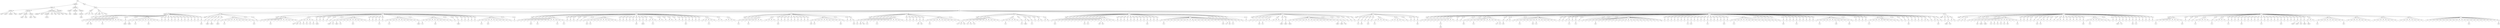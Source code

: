 digraph Tree {
	"t0" [label = "TEI"];
	"t1" [label = "teiHeader"];
	"t2" [label = "fileDesc"];
	"t3" [label = "titleStmt"];
	"t4" [label = "title"];
	"t5" [label = "author"];
	"t6" [label = "principal"];
	"t7" [label = "editor"];
	"t8" [label = "editionStmt"];
	"t9" [label = "edition"];
	"t10" [label = "respStmt"];
	"t11" [label = "name"];
	"t12" [label = "resp"];
	"t13" [label = "respStmt"];
	"t14" [label = "name"];
	"t15" [label = "resp"];
	"t16" [label = "publicationStmt"];
	"t17" [label = "publisher"];
	"t18" [label = "date"];
	"t19" [label = "availability"];
	"t20" [label = "licence"];
	"t21" [label = "idno"];
	"t22" [label = "idno"];
	"t23" [label = "idno"];
	"t24" [label = "idno"];
	"t25" [label = "idno"];
	"t26" [label = "sourceDesc"];
	"t27" [label = "profileDesc"];
	"t28" [label = "creation"];
	"t29" [label = "date"];
	"t30" [label = "langUsage"];
	"t31" [label = "language"];
	"t32" [label = "textClass"];
	"t33" [label = "keywords"];
	"t34" [label = "term"];
	"t35" [label = "text"];
	"t36" [label = "body"];
	"t37" [label = "head"];
	"t38" [label = "lb"];
	"t39" [label = "lb"];
	"t40" [label = "lb"];
	"t41" [label = "div"];
	"t42" [label = "pb"];
	"t43" [label = "head"];
	"t44" [label = "lb"];
	"t45" [label = "p"];
	"t46" [label = "pb"];
	"t47" [label = "div"];
	"t48" [label = "head"];
	"t49" [label = "div"];
	"t50" [label = "head"];
	"t51" [label = "sp"];
	"t52" [label = "p"];
	"t53" [label = "sp"];
	"t54" [label = "p"];
	"t55" [label = "sp"];
	"t56" [label = "p"];
	"t57" [label = "ref"];
	"t58" [label = "pb"];
	"t59" [label = "sp"];
	"t60" [label = "p"];
	"t61" [label = "sp"];
	"t62" [label = "p"];
	"t63" [label = "sp"];
	"t64" [label = "p"];
	"t65" [label = "l"];
	"t66" [label = "hi"];
	"t67" [label = "l"];
	"t68" [label = "l"];
	"t69" [label = "l"];
	"t70" [label = "l"];
	"t71" [label = "l"];
	"t72" [label = "l"];
	"t73" [label = "sp"];
	"t74" [label = "p"];
	"t75" [label = "space"];
	"t76" [label = "sp"];
	"t77" [label = "p"];
	"t78" [label = "space"];
	"t79" [label = "sp"];
	"t80" [label = "p"];
	"t81" [label = "l"];
	"t82" [label = "hi"];
	"t83" [label = "l"];
	"t84" [label = "l"];
	"t85" [label = "l"];
	"t86" [label = "l"];
	"t87" [label = "pb"];
	"t88" [label = "l"];
	"t89" [label = "l"];
	"t90" [label = "l"];
	"t91" [label = "sp"];
	"t92" [label = "p"];
	"t93" [label = "sp"];
	"t94" [label = "p"];
	"t95" [label = "sp"];
	"t96" [label = "p"];
	"t97" [label = "sp"];
	"t98" [label = "p"];
	"t99" [label = "sp"];
	"t100" [label = "p"];
	"t101" [label = "sp"];
	"t102" [label = "p"];
	"t103" [label = "sp"];
	"t104" [label = "p"];
	"t105" [label = "sp"];
	"t106" [label = "p"];
	"t107" [label = "sp"];
	"t108" [label = "p"];
	"t109" [label = "sp"];
	"t110" [label = "p"];
	"t111" [label = "sp"];
	"t112" [label = "p"];
	"t113" [label = "sp"];
	"t114" [label = "p"];
	"t115" [label = "sp"];
	"t116" [label = "p"];
	"t117" [label = "pb"];
	"t118" [label = "div"];
	"t119" [label = "head"];
	"t120" [label = "sp"];
	"t121" [label = "p"];
	"t122" [label = "sp"];
	"t123" [label = "p"];
	"t124" [label = "space"];
	"t125" [label = "sp"];
	"t126" [label = "p"];
	"t127" [label = "space"];
	"t128" [label = "sp"];
	"t129" [label = "p"];
	"t130" [label = "sp"];
	"t131" [label = "p"];
	"t132" [label = "space"];
	"t133" [label = "sp"];
	"t134" [label = "p"];
	"t135" [label = "l"];
	"t136" [label = "hi"];
	"t137" [label = "l"];
	"t138" [label = "l"];
	"t139" [label = "l"];
	"t140" [label = "l"];
	"t141" [label = "l"];
	"t142" [label = "l"];
	"t143" [label = "l"];
	"t144" [label = "l"];
	"t145" [label = "sp"];
	"t146" [label = "p"];
	"t147" [label = "pb"];
	"t148" [label = "sp"];
	"t149" [label = "p"];
	"t150" [label = "div"];
	"t151" [label = "head"];
	"t152" [label = "sp"];
	"t153" [label = "p"];
	"t154" [label = "sp"];
	"t155" [label = "p"];
	"t156" [label = "p"];
	"t157" [label = "l"];
	"t158" [label = "hi"];
	"t159" [label = "l"];
	"t160" [label = "l"];
	"t161" [label = "l"];
	"t162" [label = "l"];
	"t163" [label = "l"];
	"t164" [label = "l"];
	"t165" [label = "l"];
	"t166" [label = "l"];
	"t167" [label = "sp"];
	"t168" [label = "p"];
	"t169" [label = "pb"];
	"t170" [label = "ref"];
	"t171" [label = "hi"];
	"t172" [label = "l"];
	"t173" [label = "hi"];
	"t174" [label = "l"];
	"t175" [label = "hi"];
	"t176" [label = "l"];
	"t177" [label = "hi"];
	"t178" [label = "l"];
	"t179" [label = "hi"];
	"t180" [label = "sp"];
	"t181" [label = "p"];
	"t182" [label = "space"];
	"t183" [label = "sp"];
	"t184" [label = "p"];
	"t185" [label = "sp"];
	"t186" [label = "p"];
	"t187" [label = "sp"];
	"t188" [label = "p"];
	"t189" [label = "sp"];
	"t190" [label = "p"];
	"t191" [label = "sp"];
	"t192" [label = "p"];
	"t193" [label = "space"];
	"t194" [label = "hi"];
	"t195" [label = "sp"];
	"t196" [label = "p"];
	"t197" [label = "space"];
	"t198" [label = "l"];
	"t199" [label = "hi"];
	"t200" [label = "l"];
	"t201" [label = "l"];
	"t202" [label = "l"];
	"t203" [label = "l"];
	"t204" [label = "pb"];
	"t205" [label = "l"];
	"t206" [label = "l"];
	"t207" [label = "l"];
	"t208" [label = "l"];
	"t209" [label = "sp"];
	"t210" [label = "p"];
	"t211" [label = "sp"];
	"t212" [label = "p"];
	"t213" [label = "sp"];
	"t214" [label = "p"];
	"t215" [label = "sp"];
	"t216" [label = "p"];
	"t217" [label = "hi"];
	"t218" [label = "sp"];
	"t219" [label = "p"];
	"t220" [label = "sp"];
	"t221" [label = "p"];
	"t222" [label = "l"];
	"t223" [label = "hi"];
	"t224" [label = "l"];
	"t225" [label = "l"];
	"t226" [label = "l"];
	"t227" [label = "l"];
	"t228" [label = "l"];
	"t229" [label = "l"];
	"t230" [label = "l"];
	"t231" [label = "l"];
	"t232" [label = "sp"];
	"t233" [label = "p"];
	"t234" [label = "space"];
	"t235" [label = "sp"];
	"t236" [label = "l"];
	"t237" [label = "hi"];
	"t238" [label = "l"];
	"t239" [label = "l"];
	"t240" [label = "l"];
	"t241" [label = "l"];
	"t242" [label = "pb"];
	"t243" [label = "l"];
	"t244" [label = "l"];
	"t245" [label = "l"];
	"t246" [label = "l"];
	"t247" [label = "sp"];
	"t248" [label = "p"];
	"t249" [label = "sp"];
	"t250" [label = "p"];
	"t251" [label = "sp"];
	"t252" [label = "p"];
	"t253" [label = "space"];
	"t254" [label = "sp"];
	"t255" [label = "p"];
	"t256" [label = "sp"];
	"t257" [label = "p"];
	"t258" [label = "sp"];
	"t259" [label = "p"];
	"t260" [label = "sp"];
	"t261" [label = "p"];
	"t262" [label = "sp"];
	"t263" [label = "p"];
	"t264" [label = "sp"];
	"t265" [label = "p"];
	"t266" [label = "l"];
	"t267" [label = "hi"];
	"t268" [label = "l"];
	"t269" [label = "l"];
	"t270" [label = "pb"];
	"t271" [label = "l"];
	"t272" [label = "l"];
	"t273" [label = "l"];
	"t274" [label = "l"];
	"t275" [label = "l"];
	"t276" [label = "l"];
	"t277" [label = "sp"];
	"t278" [label = "p"];
	"t279" [label = "sp"];
	"t280" [label = "p"];
	"t281" [label = "div"];
	"t282" [label = "head"];
	"t283" [label = "sp"];
	"t284" [label = "p"];
	"t285" [label = "sp"];
	"t286" [label = "p"];
	"t287" [label = "sp"];
	"t288" [label = "p"];
	"t289" [label = "sp"];
	"t290" [label = "p"];
	"t291" [label = "sp"];
	"t292" [label = "p"];
	"t293" [label = "pb"];
	"t294" [label = "sp"];
	"t295" [label = "p"];
	"t296" [label = "l"];
	"t297" [label = "hi"];
	"t298" [label = "l"];
	"t299" [label = "l"];
	"t300" [label = "l"];
	"t301" [label = "l"];
	"t302" [label = "l"];
	"t303" [label = "l"];
	"t304" [label = "hi"];
	"t305" [label = "l"];
	"t306" [label = "l"];
	"t307" [label = "hi"];
	"t308" [label = "sp"];
	"t309" [label = "p"];
	"t310" [label = "sp"];
	"t311" [label = "p"];
	"t312" [label = "sp"];
	"t313" [label = "p"];
	"t314" [label = "sp"];
	"t315" [label = "p"];
	"t316" [label = "sp"];
	"t317" [label = "p"];
	"t318" [label = "sp"];
	"t319" [label = "p"];
	"t320" [label = "sp"];
	"t321" [label = "p"];
	"t322" [label = "pb"];
	"t323" [label = "l"];
	"t324" [label = "hi"];
	"t325" [label = "l"];
	"t326" [label = "l"];
	"t327" [label = "l"];
	"t328" [label = "l"];
	"t329" [label = "l"];
	"t330" [label = "l"];
	"t331" [label = "l"];
	"t332" [label = "l"];
	"t333" [label = "sp"];
	"t334" [label = "p"];
	"t335" [label = "sp"];
	"t336" [label = "p"];
	"t337" [label = "sp"];
	"t338" [label = "p"];
	"t339" [label = "sp"];
	"t340" [label = "p"];
	"t341" [label = "sp"];
	"t342" [label = "p"];
	"t343" [label = "sp"];
	"t344" [label = "p"];
	"t345" [label = "pb"];
	"t346" [label = "sp"];
	"t347" [label = "p"];
	"t348" [label = "sp"];
	"t349" [label = "p"];
	"t350" [label = "space"];
	"t351" [label = "sp"];
	"t352" [label = "p"];
	"t353" [label = "sp"];
	"t354" [label = "p"];
	"t355" [label = "l"];
	"t356" [label = "hi"];
	"t357" [label = "l"];
	"t358" [label = "sp"];
	"t359" [label = "l"];
	"t360" [label = "l"];
	"t361" [label = "sp"];
	"t362" [label = "l"];
	"t363" [label = "sp"];
	"t364" [label = "l"];
	"t365" [label = "l"];
	"t366" [label = "sp"];
	"t367" [label = "l"];
	"t368" [label = "sp"];
	"t369" [label = "l"];
	"t370" [label = "sp"];
	"t371" [label = "p"];
	"t372" [label = "sp"];
	"t373" [label = "p"];
	"t374" [label = "pb"];
	"t375" [label = "sp"];
	"t376" [label = "p"];
	"t377" [label = "sp"];
	"t378" [label = "p"];
	"t379" [label = "sp"];
	"t380" [label = "p"];
	"t381" [label = "sp"];
	"t382" [label = "p"];
	"t383" [label = "sp"];
	"t384" [label = "p"];
	"t385" [label = "p"];
	"t386" [label = "l"];
	"t387" [label = "hi"];
	"t388" [label = "l"];
	"t389" [label = "l"];
	"t390" [label = "sp"];
	"t391" [label = "l"];
	"t392" [label = "l"];
	"t393" [label = "sp"];
	"t394" [label = "l"];
	"t395" [label = "l"];
	"t396" [label = "l"];
	"t397" [label = "l"];
	"t398" [label = "div"];
	"t399" [label = "head"];
	"t400" [label = "sp"];
	"t401" [label = "p"];
	"t402" [label = "hi"];
	"t403" [label = "sp"];
	"t404" [label = "p"];
	"t405" [label = "sp"];
	"t406" [label = "p"];
	"t407" [label = "sp"];
	"t408" [label = "l"];
	"t409" [label = "hi"];
	"t410" [label = "l"];
	"t411" [label = "l"];
	"t412" [label = "l"];
	"t413" [label = "l"];
	"t414" [label = "sp"];
	"t415" [label = "l"];
	"t416" [label = "l"];
	"t417" [label = "l"];
	"t418" [label = "l"];
	"t419" [label = "sp"];
	"t420" [label = "p"];
	"t421" [label = "pb"];
	"t422" [label = "sp"];
	"t423" [label = "p"];
	"t424" [label = "sp"];
	"t425" [label = "p"];
	"t426" [label = "sp"];
	"t427" [label = "p"];
	"t428" [label = "sp"];
	"t429" [label = "p"];
	"t430" [label = "sp"];
	"t431" [label = "p"];
	"t432" [label = "sp"];
	"t433" [label = "p"];
	"t434" [label = "sp"];
	"t435" [label = "p"];
	"t436" [label = "sp"];
	"t437" [label = "p"];
	"t438" [label = "sp"];
	"t439" [label = "p"];
	"t440" [label = "sp"];
	"t441" [label = "p"];
	"t442" [label = "ref"];
	"t443" [label = "l"];
	"t444" [label = "hi"];
	"t445" [label = "l"];
	"t446" [label = "l"];
	"t447" [label = "l"];
	"t448" [label = "l"];
	"t449" [label = "l"];
	"t450" [label = "l"];
	"t451" [label = "l"];
	"t452" [label = "l"];
	"t453" [label = "pb"];
	"t454" [label = "sp"];
	"t455" [label = "p"];
	"t456" [label = "sp"];
	"t457" [label = "p"];
	"t458" [label = "sp"];
	"t459" [label = "p"];
	"t460" [label = "p"];
	"t461" [label = "ref"];
	"t462" [label = "div"];
	"t463" [label = "head"];
	"t464" [label = "sp"];
	"t465" [label = "p"];
	"t466" [label = "hi"];
	"t467" [label = "sp"];
	"t468" [label = "p"];
	"t469" [label = "ref"];
	"t470" [label = "pb"];
	"t471" [label = "sp"];
	"t472" [label = "p"];
	"t473" [label = "sp"];
	"t474" [label = "p"];
	"t475" [label = "hi"];
	"t476" [label = "sp"];
	"t477" [label = "p"];
	"t478" [label = "sp"];
	"t479" [label = "p"];
	"t480" [label = "sp"];
	"t481" [label = "l"];
	"t482" [label = "hi"];
	"t483" [label = "l"];
	"t484" [label = "l"];
	"t485" [label = "l"];
	"t486" [label = "l"];
	"t487" [label = "l"];
	"t488" [label = "l"];
	"t489" [label = "l"];
	"t490" [label = "l"];
	"t491" [label = "sp"];
	"t492" [label = "p"];
	"t493" [label = "sp"];
	"t494" [label = "p"];
	"t495" [label = "sp"];
	"t496" [label = "p"];
	"t497" [label = "sp"];
	"t498" [label = "p"];
	"t499" [label = "sp"];
	"t500" [label = "p"];
	"t501" [label = "ref"];
	"t502" [label = "pb"];
	"t503" [label = "sp"];
	"t504" [label = "p"];
	"t505" [label = "sp"];
	"t506" [label = "p"];
	"t507" [label = "l"];
	"t508" [label = "hi"];
	"t509" [label = "l"];
	"t510" [label = "l"];
	"t511" [label = "l"];
	"t512" [label = "l"];
	"t513" [label = "l"];
	"t514" [label = "l"];
	"t515" [label = "l"];
	"t516" [label = "l"];
	"t517" [label = "sp"];
	"t518" [label = "p"];
	"t519" [label = "div"];
	"t520" [label = "head"];
	"t521" [label = "sp"];
	"t522" [label = "p"];
	"t523" [label = "hi"];
	"t524" [label = "hi"];
	"t525" [label = "pb"];
	"t526" [label = "sp"];
	"t527" [label = "p"];
	"t528" [label = "sp"];
	"t529" [label = "p"];
	"t530" [label = "hi"];
	"t531" [label = "hi"];
	"t532" [label = "l"];
	"t533" [label = "hi"];
	"t534" [label = "l"];
	"t535" [label = "l"];
	"t536" [label = "l"];
	"t537" [label = "l"];
	"t538" [label = "l"];
	"t539" [label = "l"];
	"t540" [label = "l"];
	"t541" [label = "l"];
	"t542" [label = "sp"];
	"t543" [label = "p"];
	"t544" [label = "l"];
	"t545" [label = "hi"];
	"t546" [label = "l"];
	"t547" [label = "l"];
	"t548" [label = "l"];
	"t549" [label = "l"];
	"t550" [label = "sp"];
	"t551" [label = "p"];
	"t552" [label = "hi"];
	"t553" [label = "sp"];
	"t554" [label = "p"];
	"t555" [label = "space"];
	"t556" [label = "pb"];
	"t557" [label = "sp"];
	"t558" [label = "p"];
	"t559" [label = "hi"];
	"t560" [label = "sp"];
	"t561" [label = "p"];
	"t562" [label = "sp"];
	"t563" [label = "p"];
	"t564" [label = "p"];
	"t565" [label = "sp"];
	"t566" [label = "p"];
	"t567" [label = "p"];
	"t568" [label = "div"];
	"t569" [label = "head"];
	"t570" [label = "sp"];
	"t571" [label = "p"];
	"t572" [label = "sp"];
	"t573" [label = "p"];
	"t574" [label = "pb"];
	"t575" [label = "sp"];
	"t576" [label = "p"];
	"t577" [label = "sp"];
	"t578" [label = "p"];
	"t579" [label = "sp"];
	"t580" [label = "p"];
	"t581" [label = "sp"];
	"t582" [label = "p"];
	"t583" [label = "sp"];
	"t584" [label = "p"];
	"t585" [label = "sp"];
	"t586" [label = "p"];
	"t587" [label = "sp"];
	"t588" [label = "p"];
	"t589" [label = "sp"];
	"t590" [label = "p"];
	"t591" [label = "sp"];
	"t592" [label = "p"];
	"t593" [label = "hi"];
	"t594" [label = "l"];
	"t595" [label = "hi"];
	"t596" [label = "l"];
	"t597" [label = "l"];
	"t598" [label = "l"];
	"t599" [label = "l"];
	"t600" [label = "ref"];
	"t601" [label = "pb"];
	"t602" [label = "l"];
	"t603" [label = "l"];
	"t604" [label = "l"];
	"t605" [label = "l"];
	"t606" [label = "sp"];
	"t607" [label = "p"];
	"t608" [label = "sp"];
	"t609" [label = "p"];
	"t610" [label = "sp"];
	"t611" [label = "p"];
	"t612" [label = "sp"];
	"t613" [label = "p"];
	"t614" [label = "sp"];
	"t615" [label = "p"];
	"t616" [label = "sp"];
	"t617" [label = "p"];
	"t618" [label = "sp"];
	"t619" [label = "p"];
	"t620" [label = "sp"];
	"t621" [label = "p"];
	"t622" [label = "sp"];
	"t623" [label = "p"];
	"t624" [label = "sp"];
	"t625" [label = "p"];
	"t626" [label = "pb"];
	"t627" [label = "sp"];
	"t628" [label = "p"];
	"t629" [label = "sp"];
	"t630" [label = "p"];
	"t631" [label = "sp"];
	"t632" [label = "p"];
	"t633" [label = "sp"];
	"t634" [label = "p"];
	"t635" [label = "l"];
	"t636" [label = "hi"];
	"t637" [label = "l"];
	"t638" [label = "l"];
	"t639" [label = "l"];
	"t640" [label = "l"];
	"t641" [label = "l"];
	"t642" [label = "l"];
	"t643" [label = "l"];
	"t644" [label = "l"];
	"t645" [label = "p"];
	"t646" [label = "l"];
	"t647" [label = "l"];
	"t648" [label = "l"];
	"t649" [label = "l"];
	"t650" [label = "l"];
	"t651" [label = "l"];
	"t652" [label = "l"];
	"t653" [label = "l"];
	"t654" [label = "p"];
	"t655" [label = "ref"];
	"t656" [label = "sp"];
	"t657" [label = "p"];
	"t658" [label = "sp"];
	"t659" [label = "p"];
	"t660" [label = "hi"];
	"t661" [label = "pb"];
	"t662" [label = "sp"];
	"t663" [label = "p"];
	"t664" [label = "hi"];
	"t665" [label = "sp"];
	"t666" [label = "p"];
	"t667" [label = "sp"];
	"t668" [label = "p"];
	"t669" [label = "sp"];
	"t670" [label = "p"];
	"t671" [label = "sp"];
	"t672" [label = "p"];
	"t673" [label = "div"];
	"t674" [label = "head"];
	"t675" [label = "sp"];
	"t676" [label = "p"];
	"t677" [label = "sp"];
	"t678" [label = "p"];
	"t679" [label = "sp"];
	"t680" [label = "p"];
	"t681" [label = "sp"];
	"t682" [label = "p"];
	"t683" [label = "pb"];
	"t684" [label = "sp"];
	"t685" [label = "l"];
	"t686" [label = "hi"];
	"t687" [label = "l"];
	"t688" [label = "l"];
	"t689" [label = "sp"];
	"t690" [label = "l"];
	"t691" [label = "l"];
	"t692" [label = "l"];
	"t693" [label = "sp"];
	"t694" [label = "p"];
	"t695" [label = "space"];
	"t696" [label = "sp"];
	"t697" [label = "p"];
	"t698" [label = "space"];
	"t699" [label = "sp"];
	"t700" [label = "p"];
	"t701" [label = "space"];
	"t702" [label = "l"];
	"t703" [label = "l"];
	"t704" [label = "l"];
	"t705" [label = "l"];
	"t706" [label = "l"];
	"t707" [label = "l"];
	"t708" [label = "l"];
	"t709" [label = "l"];
	"t710" [label = "l"];
	"t711" [label = "l"];
	"t712" [label = "l"];
	"t713" [label = "l"];
	"t714" [label = "l"];
	"t715" [label = "l"];
	"t716" [label = "sp"];
	"t717" [label = "p"];
	"t718" [label = "space"];
	"t719" [label = "sp"];
	"t720" [label = "p"];
	"t721" [label = "space"];
	"t722" [label = "pb"];
	"t723" [label = "sp"];
	"t724" [label = "p"];
	"t725" [label = "sp"];
	"t726" [label = "p"];
	"t727" [label = "sp"];
	"t728" [label = "p"];
	"t729" [label = "sp"];
	"t730" [label = "p"];
	"t731" [label = "div"];
	"t732" [label = "head"];
	"t733" [label = "sp"];
	"t734" [label = "p"];
	"t735" [label = "hi"];
	"t736" [label = "sp"];
	"t737" [label = "p"];
	"t738" [label = "ref"];
	"t739" [label = "sp"];
	"t740" [label = "p"];
	"t741" [label = "sp"];
	"t742" [label = "p"];
	"t743" [label = "pb"];
	"t744" [label = "sp"];
	"t745" [label = "p"];
	"t746" [label = "sp"];
	"t747" [label = "l"];
	"t748" [label = "hi"];
	"t749" [label = "l"];
	"t750" [label = "l"];
	"t751" [label = "l"];
	"t752" [label = "l"];
	"t753" [label = "sp"];
	"t754" [label = "l"];
	"t755" [label = "l"];
	"t756" [label = "p"];
	"t757" [label = "l"];
	"t758" [label = "l"];
	"t759" [label = "sp"];
	"t760" [label = "p"];
	"t761" [label = "sp"];
	"t762" [label = "p"];
	"t763" [label = "sp"];
	"t764" [label = "p"];
	"t765" [label = "sp"];
	"t766" [label = "p"];
	"t767" [label = "pb"];
	"t768" [label = "div"];
	"t769" [label = "head"];
	"t770" [label = "sp"];
	"t771" [label = "p"];
	"t772" [label = "sp"];
	"t773" [label = "p"];
	"t774" [label = "sp"];
	"t775" [label = "p"];
	"t776" [label = "sp"];
	"t777" [label = "p"];
	"t778" [label = "sp"];
	"t779" [label = "p"];
	"t780" [label = "sp"];
	"t781" [label = "p"];
	"t782" [label = "sp"];
	"t783" [label = "l"];
	"t784" [label = "hi"];
	"t785" [label = "ref"];
	"t786" [label = "l"];
	"t787" [label = "l"];
	"t788" [label = "l"];
	"t789" [label = "l"];
	"t790" [label = "sp"];
	"t791" [label = "p"];
	"t792" [label = "sp"];
	"t793" [label = "p"];
	"t794" [label = "sp"];
	"t795" [label = "p"];
	"t796" [label = "pb"];
	"t797" [label = "sp"];
	"t798" [label = "p"];
	"t799" [label = "sp"];
	"t800" [label = "p"];
	"t801" [label = "sp"];
	"t802" [label = "l"];
	"t803" [label = "hi"];
	"t804" [label = "l"];
	"t805" [label = "l"];
	"t806" [label = "l"];
	"t807" [label = "l"];
	"t808" [label = "l"];
	"t809" [label = "l"];
	"t810" [label = "l"];
	"t811" [label = "l"];
	"t812" [label = "hi"];
	"t813" [label = "hi"];
	"t814" [label = "sp"];
	"t815" [label = "p"];
	"t816" [label = "ref"];
	"t817" [label = "sp"];
	"t818" [label = "p"];
	"t819" [label = "p"];
	"t820" [label = "sp"];
	"t821" [label = "p"];
	"t822" [label = "sp"];
	"t823" [label = "p"];
	"t824" [label = "l"];
	"t825" [label = "hi"];
	"t826" [label = "l"];
	"t827" [label = "l"];
	"t828" [label = "l"];
	"t829" [label = "l"];
	"t830" [label = "pb"];
	"t831" [label = "l"];
	"t832" [label = "hi"];
	"t833" [label = "l"];
	"t834" [label = "l"];
	"t835" [label = "l"];
	"t836" [label = "l"];
	"t837" [label = "l"];
	"t838" [label = "l"];
	"t839" [label = "sp"];
	"t840" [label = "p"];
	"t841" [label = "sp"];
	"t842" [label = "p"];
	"t843" [label = "sp"];
	"t844" [label = "p"];
	"t845" [label = "p"];
	"t846" [label = "hi"];
	"t847" [label = "sp"];
	"t848" [label = "p"];
	"t849" [label = "sp"];
	"t850" [label = "p"];
	"t851" [label = "hi"];
	"t852" [label = "sp"];
	"t853" [label = "p"];
	"t854" [label = "sp"];
	"t855" [label = "p"];
	"t856" [label = "sp"];
	"t857" [label = "p"];
	"t858" [label = "sp"];
	"t859" [label = "p"];
	"t860" [label = "sp"];
	"t861" [label = "p"];
	"t862" [label = "p"];
	"t863" [label = "pb"];
	"t864" [label = "p"];
	"t865" [label = "p"];
	"t866" [label = "p"];
	"t867" [label = "p"];
	"t868" [label = "p"];
	"t869" [label = "p"];
	"t870" [label = "p"];
	"t871" [label = "p"];
	"t872" [label = "p"];
	"t873" [label = "p"];
	"t874" [label = "p"];
	"t875" [label = "p"];
	"t876" [label = "p"];
	"t877" [label = "p"];
	"t878" [label = "p"];
	"t879" [label = "p"];
	"t880" [label = "p"];
	"t881" [label = "p"];
	"t882" [label = "p"];
	"t883" [label = "pb"];
	"t884" [label = "sp"];
	"t885" [label = "p"];
	"t886" [label = "sp"];
	"t887" [label = "p"];
	"t888" [label = "sp"];
	"t889" [label = "p"];
	"t890" [label = "sp"];
	"t891" [label = "p"];
	"t892" [label = "sp"];
	"t893" [label = "p"];
	"t894" [label = "sp"];
	"t895" [label = "p"];
	"t896" [label = "sp"];
	"t897" [label = "p"];
	"t898" [label = "sp"];
	"t899" [label = "p"];
	"t900" [label = "hi"];
	"t901" [label = "sp"];
	"t902" [label = "p"];
	"t903" [label = "pb"];
	"t904" [label = "sp"];
	"t905" [label = "p"];
	"t906" [label = "sp"];
	"t907" [label = "p"];
	"t908" [label = "sp"];
	"t909" [label = "p"];
	"t910" [label = "sp"];
	"t911" [label = "p"];
	"t912" [label = "sp"];
	"t913" [label = "p"];
	"t914" [label = "hi"];
	"t915" [label = "sp"];
	"t916" [label = "p"];
	"t917" [label = "sp"];
	"t918" [label = "p"];
	"t919" [label = "sp"];
	"t920" [label = "p"];
	"t921" [label = "sp"];
	"t922" [label = "p"];
	"t923" [label = "sp"];
	"t924" [label = "p"];
	"t925" [label = "pb"];
	"t926" [label = "sp"];
	"t927" [label = "p"];
	"t928" [label = "sp"];
	"t929" [label = "p"];
	"t930" [label = "l"];
	"t931" [label = "hi"];
	"t932" [label = "l"];
	"t933" [label = "l"];
	"t934" [label = "l"];
	"t935" [label = "l"];
	"t936" [label = "l"];
	"t937" [label = "l"];
	"t938" [label = "l"];
	"t939" [label = "l"];
	"t940" [label = "sp"];
	"t941" [label = "p"];
	"t942" [label = "sp"];
	"t943" [label = "p"];
	"t944" [label = "sp"];
	"t945" [label = "p"];
	"t946" [label = "sp"];
	"t947" [label = "p"];
	"t948" [label = "sp"];
	"t949" [label = "p"];
	"t950" [label = "sp"];
	"t951" [label = "p"];
	"t952" [label = "sp"];
	"t953" [label = "p"];
	"t954" [label = "pb"];
	"t955" [label = "sp"];
	"t956" [label = "p"];
	"t957" [label = "sp"];
	"t958" [label = "p"];
	"t959" [label = "sp"];
	"t960" [label = "p"];
	"t961" [label = "sp"];
	"t962" [label = "p"];
	"t963" [label = "hi"];
	"t964" [label = "sp"];
	"t965" [label = "p"];
	"t966" [label = "sp"];
	"t967" [label = "p"];
	"t968" [label = "sp"];
	"t969" [label = "p"];
	"t970" [label = "sp"];
	"t971" [label = "p"];
	"t972" [label = "sp"];
	"t973" [label = "p"];
	"t974" [label = "sp"];
	"t975" [label = "p"];
	"t976" [label = "l"];
	"t977" [label = "hi"];
	"t978" [label = "l"];
	"t979" [label = "l"];
	"t980" [label = "l"];
	"t981" [label = "l"];
	"t982" [label = "p"];
	"t983" [label = "ref"];
	"t984" [label = "p"];
	"t985" [label = "l"];
	"t986" [label = "l"];
	"t987" [label = "l"];
	"t988" [label = "pb"];
	"t989" [label = "sp"];
	"t990" [label = "p"];
	"t991" [label = "sp"];
	"t992" [label = "p"];
	"t993" [label = "sp"];
	"t994" [label = "p"];
	"t995" [label = "sp"];
	"t996" [label = "p"];
	"t997" [label = "sp"];
	"t998" [label = "p"];
	"t999" [label = "sp"];
	"t1000" [label = "l"];
	"t1001" [label = "hi"];
	"t1002" [label = "l"];
	"t1003" [label = "l"];
	"t1004" [label = "l"];
	"t1005" [label = "l"];
	"t1006" [label = "l"];
	"t1007" [label = "l"];
	"t1008" [label = "l"];
	"t1009" [label = "sp"];
	"t1010" [label = "p"];
	"t1011" [label = "sp"];
	"t1012" [label = "p"];
	"t1013" [label = "sp"];
	"t1014" [label = "p"];
	"t1015" [label = "sp"];
	"t1016" [label = "p"];
	"t1017" [label = "sp"];
	"t1018" [label = "p"];
	"t1019" [label = "pb"];
	"t1020" [label = "sp"];
	"t1021" [label = "p"];
	"t1022" [label = "sp"];
	"t1023" [label = "p"];
	"t1024" [label = "sp"];
	"t1025" [label = "p"];
	"t1026" [label = "sp"];
	"t1027" [label = "p"];
	"t1028" [label = "sp"];
	"t1029" [label = "p"];
	"t1030" [label = "p"];
	"t1031" [label = "sp"];
	"t1032" [label = "p"];
	"t1033" [label = "sp"];
	"t1034" [label = "p"];
	"t1035" [label = "p"];
	"t1036" [label = "pb"];
	"t1037" [label = "sp"];
	"t1038" [label = "p"];
	"t1039" [label = "div"];
	"t1040" [label = "head"];
	"t1041" [label = "sp"];
	"t1042" [label = "p"];
	"t1043" [label = "sp"];
	"t1044" [label = "p"];
	"t1045" [label = "space"];
	"t1046" [label = "pb"];
	"t1047" [label = "sp"];
	"t1048" [label = "p"];
	"t1049" [label = "p"];
	"t1050" [label = "div"];
	"t1051" [label = "head"];
	"t1052" [label = "sp"];
	"t1053" [label = "p"];
	"t1054" [label = "sp"];
	"t1055" [label = "p"];
	"t1056" [label = "p"];
	"t1057" [label = "sp"];
	"t1058" [label = "p"];
	"t1059" [label = "sp"];
	"t1060" [label = "p"];
	"t1061" [label = "sp"];
	"t1062" [label = "p"];
	"t1063" [label = "sp"];
	"t1064" [label = "p"];
	"t1065" [label = "pb"];
	"t1066" [label = "sp"];
	"t1067" [label = "p"];
	"t1068" [label = "space"];
	"t1069" [label = "sp"];
	"t1070" [label = "p"];
	"t1071" [label = "space"];
	"t1072" [label = "p"];
	"t1073" [label = "l"];
	"t1074" [label = "hi"];
	"t1075" [label = "l"];
	"t1076" [label = "hi"];
	"t1077" [label = "l"];
	"t1078" [label = "hi"];
	"t1079" [label = "l"];
	"t1080" [label = "hi"];
	"t1081" [label = "l"];
	"t1082" [label = "hi"];
	"t1083" [label = "l"];
	"t1084" [label = "ref"];
	"t1085" [label = "l"];
	"t1086" [label = "l"];
	"t1087" [label = "l"];
	"t1088" [label = "hi"];
	"t1089" [label = "sp"];
	"t1090" [label = "p"];
	"t1091" [label = "sp"];
	"t1092" [label = "p"];
	"t1093" [label = "sp"];
	"t1094" [label = "p"];
	"t1095" [label = "sp"];
	"t1096" [label = "p"];
	"t1097" [label = "sp"];
	"t1098" [label = "p"];
	"t1099" [label = "sp"];
	"t1100" [label = "l"];
	"t1101" [label = "pb"];
	"t1102" [label = "sp"];
	"t1103" [label = "l"];
	"t1104" [label = "hi"];
	"t1105" [label = "l"];
	"t1106" [label = "sp"];
	"t1107" [label = "l"];
	"t1108" [label = "sp"];
	"t1109" [label = "l"];
	"t1110" [label = "sp"];
	"t1111" [label = "l"];
	"t1112" [label = "sp"];
	"t1113" [label = "l"];
	"t1114" [label = "l"];
	"t1115" [label = "sp"];
	"t1116" [label = "l"];
	"t1117" [label = "sp"];
	"t1118" [label = "l"];
	"t1119" [label = "sp"];
	"t1120" [label = "l"];
	"t1121" [label = "sp"];
	"t1122" [label = "l"];
	"t1123" [label = "sp"];
	"t1124" [label = "l"];
	"t1125" [label = "sp"];
	"t1126" [label = "l"];
	"t1127" [label = "sp"];
	"t1128" [label = "p"];
	"t1129" [label = "pb"];
	"t1130" [label = "sp"];
	"t1131" [label = "p"];
	"t1132" [label = "l"];
	"t1133" [label = "hi"];
	"t1134" [label = "l"];
	"t1135" [label = "l"];
	"t1136" [label = "l"];
	"t1137" [label = "l"];
	"t1138" [label = "p"];
	"t1139" [label = "sp"];
	"t1140" [label = "p"];
	"t1141" [label = "sp"];
	"t1142" [label = "p"];
	"t1143" [label = "sp"];
	"t1144" [label = "p"];
	"t1145" [label = "sp"];
	"t1146" [label = "p"];
	"t1147" [label = "space"];
	"t1148" [label = "hi"];
	"t1149" [label = "sp"];
	"t1150" [label = "p"];
	"t1151" [label = "sp"];
	"t1152" [label = "p"];
	"t1153" [label = "sp"];
	"t1154" [label = "p"];
	"t1155" [label = "sp"];
	"t1156" [label = "p"];
	"t1157" [label = "pb"];
	"t1158" [label = "sp"];
	"t1159" [label = "p"];
	"t1160" [label = "hi"];
	"t1161" [label = "sp"];
	"t1162" [label = "p"];
	"t1163" [label = "sp"];
	"t1164" [label = "p"];
	"t1165" [label = "sp"];
	"t1166" [label = "p"];
	"t1167" [label = "sp"];
	"t1168" [label = "p"];
	"t1169" [label = "sp"];
	"t1170" [label = "p"];
	"t1171" [label = "div"];
	"t1172" [label = "head"];
	"t1173" [label = "sp"];
	"t1174" [label = "l"];
	"t1175" [label = "hi"];
	"t1176" [label = "l"];
	"t1177" [label = "l"];
	"t1178" [label = "l"];
	"t1179" [label = "l"];
	"t1180" [label = "l"];
	"t1181" [label = "l"];
	"t1182" [label = "l"];
	"t1183" [label = "l"];
	"t1184" [label = "pb"];
	"t1185" [label = "sp"];
	"t1186" [label = "p"];
	"t1187" [label = "sp"];
	"t1188" [label = "p"];
	"t1189" [label = "sp"];
	"t1190" [label = "p"];
	"t1191" [label = "sp"];
	"t1192" [label = "l"];
	"t1193" [label = "hi"];
	"t1194" [label = "l"];
	"t1195" [label = "l"];
	"t1196" [label = "l"];
	"t1197" [label = "l"];
	"t1198" [label = "sp"];
	"t1199" [label = "p"];
	"t1200" [label = "hi"];
	"t1201" [label = "sp"];
	"t1202" [label = "l"];
	"t1203" [label = "l"];
	"t1204" [label = "l"];
	"t1205" [label = "l"];
	"t1206" [label = "sp"];
	"t1207" [label = "p"];
	"t1208" [label = "hi"];
	"t1209" [label = "sp"];
	"t1210" [label = "p"];
	"t1211" [label = "sp"];
	"t1212" [label = "p"];
	"t1213" [label = "sp"];
	"t1214" [label = "p"];
	"t1215" [label = "sp"];
	"t1216" [label = "p"];
	"t1217" [label = "pb"];
	"t1218" [label = "sp"];
	"t1219" [label = "p"];
	"t1220" [label = "sp"];
	"t1221" [label = "p"];
	"t1222" [label = "sp"];
	"t1223" [label = "p"];
	"t1224" [label = "sp"];
	"t1225" [label = "p"];
	"t1226" [label = "sp"];
	"t1227" [label = "p"];
	"t1228" [label = "sp"];
	"t1229" [label = "p"];
	"t1230" [label = "hi"];
	"t1231" [label = "sp"];
	"t1232" [label = "p"];
	"t1233" [label = "sp"];
	"t1234" [label = "p"];
	"t1235" [label = "sp"];
	"t1236" [label = "p"];
	"t1237" [label = "sp"];
	"t1238" [label = "p"];
	"t1239" [label = "sp"];
	"t1240" [label = "p"];
	"t1241" [label = "sp"];
	"t1242" [label = "p"];
	"t1243" [label = "pb"];
	"t1244" [label = "sp"];
	"t1245" [label = "p"];
	"t1246" [label = "sp"];
	"t1247" [label = "p"];
	"t1248" [label = "sp"];
	"t1249" [label = "p"];
	"t1250" [label = "sp"];
	"t1251" [label = "p"];
	"t1252" [label = "sp"];
	"t1253" [label = "p"];
	"t1254" [label = "space"];
	"t1255" [label = "sp"];
	"t1256" [label = "p"];
	"t1257" [label = "space"];
	"t1258" [label = "ref"];
	"t1259" [label = "sp"];
	"t1260" [label = "p"];
	"t1261" [label = "space"];
	"t1262" [label = "sp"];
	"t1263" [label = "p"];
	"t1264" [label = "space"];
	"t1265" [label = "l"];
	"t1266" [label = "l"];
	"t1267" [label = "sp"];
	"t1268" [label = "l"];
	"t1269" [label = "hi"];
	"t1270" [label = "l"];
	"t1271" [label = "l"];
	"t1272" [label = "l"];
	"t1273" [label = "l"];
	"t1274" [label = "l"];
	"t1275" [label = "l"];
	"t1276" [label = "l"];
	"t1277" [label = "l"];
	"t1278" [label = "pb"];
	"t1279" [label = "sp"];
	"t1280" [label = "l"];
	"t1281" [label = "l"];
	"t1282" [label = "l"];
	"t1283" [label = "l"];
	"t1284" [label = "l"];
	"t1285" [label = "l"];
	"t1286" [label = "l"];
	"t1287" [label = "l"];
	"t1288" [label = "sp"];
	"t1289" [label = "l"];
	"t1290" [label = "l"];
	"t1291" [label = "l"];
	"t1292" [label = "l"];
	"t1293" [label = "l"];
	"t1294" [label = "l"];
	"t1295" [label = "l"];
	"t1296" [label = "l"];
	"t1297" [label = "sp"];
	"t1298" [label = "l"];
	"t1299" [label = "l"];
	"t1300" [label = "l"];
	"t1301" [label = "l"];
	"t1302" [label = "l"];
	"t1303" [label = "l"];
	"t1304" [label = "l"];
	"t1305" [label = "l"];
	"t1306" [label = "sp"];
	"t1307" [label = "l"];
	"t1308" [label = "l"];
	"t1309" [label = "l"];
	"t1310" [label = "l"];
	"t1311" [label = "l"];
	"t1312" [label = "l"];
	"t1313" [label = "l"];
	"t1314" [label = "l"];
	"t1315" [label = "l"];
	"t1316" [label = "l"];
	"t1317" [label = "l"];
	"t1318" [label = "l"];
	"t1319" [label = "l"];
	"t1320" [label = "l"];
	"t1321" [label = "pb"];
	"t1322" [label = "l"];
	"t1323" [label = "l"];
	"t1324" [label = "l"];
	"t1325" [label = "l"];
	"t1326" [label = "l"];
	"t1327" [label = "l"];
	"t1328" [label = "l"];
	"t1329" [label = "l"];
	"t1330" [label = "p"];
	"t1331" [label = "pb"];
	"t0" -> "t1";
	"t1" -> "t2";
	"t2" -> "t3";
	"t3" -> "t4";
	"t3" -> "t5";
	"t3" -> "t6";
	"t3" -> "t7";
	"t2" -> "t8";
	"t8" -> "t9";
	"t8" -> "t10";
	"t10" -> "t11";
	"t10" -> "t12";
	"t8" -> "t13";
	"t13" -> "t14";
	"t13" -> "t15";
	"t2" -> "t16";
	"t16" -> "t17";
	"t16" -> "t18";
	"t16" -> "t19";
	"t19" -> "t20";
	"t16" -> "t21";
	"t16" -> "t22";
	"t16" -> "t23";
	"t16" -> "t24";
	"t16" -> "t25";
	"t2" -> "t26";
	"t1" -> "t27";
	"t27" -> "t28";
	"t28" -> "t29";
	"t27" -> "t30";
	"t30" -> "t31";
	"t27" -> "t32";
	"t32" -> "t33";
	"t33" -> "t34";
	"t0" -> "t35";
	"t35" -> "t36";
	"t36" -> "t37";
	"t37" -> "t38";
	"t37" -> "t39";
	"t37" -> "t40";
	"t36" -> "t41";
	"t41" -> "t42";
	"t41" -> "t43";
	"t43" -> "t44";
	"t41" -> "t45";
	"t41" -> "t46";
	"t36" -> "t47";
	"t47" -> "t48";
	"t47" -> "t49";
	"t49" -> "t50";
	"t49" -> "t51";
	"t51" -> "t52";
	"t49" -> "t53";
	"t53" -> "t54";
	"t49" -> "t55";
	"t55" -> "t56";
	"t56" -> "t57";
	"t56" -> "t58";
	"t49" -> "t59";
	"t59" -> "t60";
	"t49" -> "t61";
	"t61" -> "t62";
	"t49" -> "t63";
	"t63" -> "t64";
	"t63" -> "t65";
	"t65" -> "t66";
	"t63" -> "t67";
	"t63" -> "t68";
	"t63" -> "t69";
	"t63" -> "t70";
	"t63" -> "t71";
	"t63" -> "t72";
	"t49" -> "t73";
	"t73" -> "t74";
	"t74" -> "t75";
	"t49" -> "t76";
	"t76" -> "t77";
	"t77" -> "t78";
	"t49" -> "t79";
	"t79" -> "t80";
	"t79" -> "t81";
	"t81" -> "t82";
	"t79" -> "t83";
	"t79" -> "t84";
	"t79" -> "t85";
	"t79" -> "t86";
	"t86" -> "t87";
	"t79" -> "t88";
	"t79" -> "t89";
	"t79" -> "t90";
	"t49" -> "t91";
	"t91" -> "t92";
	"t49" -> "t93";
	"t93" -> "t94";
	"t49" -> "t95";
	"t95" -> "t96";
	"t49" -> "t97";
	"t97" -> "t98";
	"t49" -> "t99";
	"t99" -> "t100";
	"t49" -> "t101";
	"t101" -> "t102";
	"t49" -> "t103";
	"t103" -> "t104";
	"t49" -> "t105";
	"t105" -> "t106";
	"t49" -> "t107";
	"t107" -> "t108";
	"t49" -> "t109";
	"t109" -> "t110";
	"t49" -> "t111";
	"t111" -> "t112";
	"t49" -> "t113";
	"t113" -> "t114";
	"t49" -> "t115";
	"t115" -> "t116";
	"t116" -> "t117";
	"t47" -> "t118";
	"t118" -> "t119";
	"t118" -> "t120";
	"t120" -> "t121";
	"t118" -> "t122";
	"t122" -> "t123";
	"t123" -> "t124";
	"t118" -> "t125";
	"t125" -> "t126";
	"t126" -> "t127";
	"t118" -> "t128";
	"t128" -> "t129";
	"t118" -> "t130";
	"t130" -> "t131";
	"t131" -> "t132";
	"t118" -> "t133";
	"t133" -> "t134";
	"t133" -> "t135";
	"t135" -> "t136";
	"t133" -> "t137";
	"t133" -> "t138";
	"t133" -> "t139";
	"t133" -> "t140";
	"t133" -> "t141";
	"t133" -> "t142";
	"t133" -> "t143";
	"t133" -> "t144";
	"t118" -> "t145";
	"t145" -> "t146";
	"t146" -> "t147";
	"t118" -> "t148";
	"t148" -> "t149";
	"t47" -> "t150";
	"t150" -> "t151";
	"t150" -> "t152";
	"t152" -> "t153";
	"t150" -> "t154";
	"t154" -> "t155";
	"t154" -> "t156";
	"t154" -> "t157";
	"t157" -> "t158";
	"t154" -> "t159";
	"t154" -> "t160";
	"t154" -> "t161";
	"t154" -> "t162";
	"t154" -> "t163";
	"t154" -> "t164";
	"t154" -> "t165";
	"t154" -> "t166";
	"t150" -> "t167";
	"t167" -> "t168";
	"t168" -> "t169";
	"t168" -> "t170";
	"t168" -> "t171";
	"t167" -> "t172";
	"t172" -> "t173";
	"t167" -> "t174";
	"t174" -> "t175";
	"t167" -> "t176";
	"t176" -> "t177";
	"t167" -> "t178";
	"t178" -> "t179";
	"t150" -> "t180";
	"t180" -> "t181";
	"t181" -> "t182";
	"t150" -> "t183";
	"t183" -> "t184";
	"t150" -> "t185";
	"t185" -> "t186";
	"t150" -> "t187";
	"t187" -> "t188";
	"t150" -> "t189";
	"t189" -> "t190";
	"t150" -> "t191";
	"t191" -> "t192";
	"t192" -> "t193";
	"t192" -> "t194";
	"t150" -> "t195";
	"t195" -> "t196";
	"t196" -> "t197";
	"t195" -> "t198";
	"t198" -> "t199";
	"t195" -> "t200";
	"t195" -> "t201";
	"t195" -> "t202";
	"t195" -> "t203";
	"t203" -> "t204";
	"t195" -> "t205";
	"t195" -> "t206";
	"t195" -> "t207";
	"t195" -> "t208";
	"t150" -> "t209";
	"t209" -> "t210";
	"t150" -> "t211";
	"t211" -> "t212";
	"t150" -> "t213";
	"t213" -> "t214";
	"t150" -> "t215";
	"t215" -> "t216";
	"t216" -> "t217";
	"t150" -> "t218";
	"t218" -> "t219";
	"t150" -> "t220";
	"t220" -> "t221";
	"t220" -> "t222";
	"t222" -> "t223";
	"t220" -> "t224";
	"t220" -> "t225";
	"t220" -> "t226";
	"t220" -> "t227";
	"t220" -> "t228";
	"t220" -> "t229";
	"t220" -> "t230";
	"t220" -> "t231";
	"t150" -> "t232";
	"t232" -> "t233";
	"t233" -> "t234";
	"t150" -> "t235";
	"t235" -> "t236";
	"t236" -> "t237";
	"t235" -> "t238";
	"t235" -> "t239";
	"t235" -> "t240";
	"t235" -> "t241";
	"t241" -> "t242";
	"t235" -> "t243";
	"t235" -> "t244";
	"t235" -> "t245";
	"t235" -> "t246";
	"t150" -> "t247";
	"t247" -> "t248";
	"t150" -> "t249";
	"t249" -> "t250";
	"t150" -> "t251";
	"t251" -> "t252";
	"t252" -> "t253";
	"t150" -> "t254";
	"t254" -> "t255";
	"t150" -> "t256";
	"t256" -> "t257";
	"t150" -> "t258";
	"t258" -> "t259";
	"t150" -> "t260";
	"t260" -> "t261";
	"t150" -> "t262";
	"t262" -> "t263";
	"t150" -> "t264";
	"t264" -> "t265";
	"t264" -> "t266";
	"t266" -> "t267";
	"t264" -> "t268";
	"t264" -> "t269";
	"t269" -> "t270";
	"t264" -> "t271";
	"t264" -> "t272";
	"t264" -> "t273";
	"t264" -> "t274";
	"t264" -> "t275";
	"t264" -> "t276";
	"t150" -> "t277";
	"t277" -> "t278";
	"t150" -> "t279";
	"t279" -> "t280";
	"t47" -> "t281";
	"t281" -> "t282";
	"t281" -> "t283";
	"t283" -> "t284";
	"t281" -> "t285";
	"t285" -> "t286";
	"t281" -> "t287";
	"t287" -> "t288";
	"t281" -> "t289";
	"t289" -> "t290";
	"t281" -> "t291";
	"t291" -> "t292";
	"t292" -> "t293";
	"t281" -> "t294";
	"t294" -> "t295";
	"t294" -> "t296";
	"t296" -> "t297";
	"t294" -> "t298";
	"t294" -> "t299";
	"t294" -> "t300";
	"t294" -> "t301";
	"t294" -> "t302";
	"t294" -> "t303";
	"t303" -> "t304";
	"t294" -> "t305";
	"t294" -> "t306";
	"t306" -> "t307";
	"t281" -> "t308";
	"t308" -> "t309";
	"t281" -> "t310";
	"t310" -> "t311";
	"t281" -> "t312";
	"t312" -> "t313";
	"t281" -> "t314";
	"t314" -> "t315";
	"t281" -> "t316";
	"t316" -> "t317";
	"t281" -> "t318";
	"t318" -> "t319";
	"t281" -> "t320";
	"t320" -> "t321";
	"t321" -> "t322";
	"t320" -> "t323";
	"t323" -> "t324";
	"t320" -> "t325";
	"t320" -> "t326";
	"t320" -> "t327";
	"t320" -> "t328";
	"t320" -> "t329";
	"t320" -> "t330";
	"t320" -> "t331";
	"t320" -> "t332";
	"t281" -> "t333";
	"t333" -> "t334";
	"t281" -> "t335";
	"t335" -> "t336";
	"t281" -> "t337";
	"t337" -> "t338";
	"t281" -> "t339";
	"t339" -> "t340";
	"t281" -> "t341";
	"t341" -> "t342";
	"t281" -> "t343";
	"t343" -> "t344";
	"t344" -> "t345";
	"t281" -> "t346";
	"t346" -> "t347";
	"t281" -> "t348";
	"t348" -> "t349";
	"t349" -> "t350";
	"t281" -> "t351";
	"t351" -> "t352";
	"t281" -> "t353";
	"t353" -> "t354";
	"t353" -> "t355";
	"t355" -> "t356";
	"t353" -> "t357";
	"t281" -> "t358";
	"t358" -> "t359";
	"t358" -> "t360";
	"t281" -> "t361";
	"t361" -> "t362";
	"t281" -> "t363";
	"t363" -> "t364";
	"t363" -> "t365";
	"t281" -> "t366";
	"t366" -> "t367";
	"t281" -> "t368";
	"t368" -> "t369";
	"t281" -> "t370";
	"t370" -> "t371";
	"t281" -> "t372";
	"t372" -> "t373";
	"t373" -> "t374";
	"t281" -> "t375";
	"t375" -> "t376";
	"t281" -> "t377";
	"t377" -> "t378";
	"t281" -> "t379";
	"t379" -> "t380";
	"t281" -> "t381";
	"t381" -> "t382";
	"t281" -> "t383";
	"t383" -> "t384";
	"t383" -> "t385";
	"t383" -> "t386";
	"t386" -> "t387";
	"t383" -> "t388";
	"t383" -> "t389";
	"t281" -> "t390";
	"t390" -> "t391";
	"t390" -> "t392";
	"t281" -> "t393";
	"t393" -> "t394";
	"t393" -> "t395";
	"t393" -> "t396";
	"t393" -> "t397";
	"t47" -> "t398";
	"t398" -> "t399";
	"t398" -> "t400";
	"t400" -> "t401";
	"t401" -> "t402";
	"t398" -> "t403";
	"t403" -> "t404";
	"t398" -> "t405";
	"t405" -> "t406";
	"t398" -> "t407";
	"t407" -> "t408";
	"t408" -> "t409";
	"t407" -> "t410";
	"t407" -> "t411";
	"t407" -> "t412";
	"t407" -> "t413";
	"t398" -> "t414";
	"t414" -> "t415";
	"t414" -> "t416";
	"t414" -> "t417";
	"t414" -> "t418";
	"t398" -> "t419";
	"t419" -> "t420";
	"t420" -> "t421";
	"t398" -> "t422";
	"t422" -> "t423";
	"t398" -> "t424";
	"t424" -> "t425";
	"t398" -> "t426";
	"t426" -> "t427";
	"t398" -> "t428";
	"t428" -> "t429";
	"t398" -> "t430";
	"t430" -> "t431";
	"t398" -> "t432";
	"t432" -> "t433";
	"t398" -> "t434";
	"t434" -> "t435";
	"t398" -> "t436";
	"t436" -> "t437";
	"t398" -> "t438";
	"t438" -> "t439";
	"t398" -> "t440";
	"t440" -> "t441";
	"t441" -> "t442";
	"t440" -> "t443";
	"t443" -> "t444";
	"t440" -> "t445";
	"t440" -> "t446";
	"t440" -> "t447";
	"t440" -> "t448";
	"t440" -> "t449";
	"t440" -> "t450";
	"t440" -> "t451";
	"t440" -> "t452";
	"t452" -> "t453";
	"t398" -> "t454";
	"t454" -> "t455";
	"t398" -> "t456";
	"t456" -> "t457";
	"t398" -> "t458";
	"t458" -> "t459";
	"t458" -> "t460";
	"t460" -> "t461";
	"t47" -> "t462";
	"t462" -> "t463";
	"t462" -> "t464";
	"t464" -> "t465";
	"t465" -> "t466";
	"t462" -> "t467";
	"t467" -> "t468";
	"t468" -> "t469";
	"t468" -> "t470";
	"t462" -> "t471";
	"t471" -> "t472";
	"t462" -> "t473";
	"t473" -> "t474";
	"t474" -> "t475";
	"t462" -> "t476";
	"t476" -> "t477";
	"t462" -> "t478";
	"t478" -> "t479";
	"t462" -> "t480";
	"t480" -> "t481";
	"t481" -> "t482";
	"t480" -> "t483";
	"t480" -> "t484";
	"t480" -> "t485";
	"t480" -> "t486";
	"t480" -> "t487";
	"t480" -> "t488";
	"t480" -> "t489";
	"t480" -> "t490";
	"t462" -> "t491";
	"t491" -> "t492";
	"t462" -> "t493";
	"t493" -> "t494";
	"t462" -> "t495";
	"t495" -> "t496";
	"t462" -> "t497";
	"t497" -> "t498";
	"t462" -> "t499";
	"t499" -> "t500";
	"t500" -> "t501";
	"t500" -> "t502";
	"t462" -> "t503";
	"t503" -> "t504";
	"t462" -> "t505";
	"t505" -> "t506";
	"t505" -> "t507";
	"t507" -> "t508";
	"t505" -> "t509";
	"t505" -> "t510";
	"t505" -> "t511";
	"t505" -> "t512";
	"t505" -> "t513";
	"t505" -> "t514";
	"t505" -> "t515";
	"t505" -> "t516";
	"t462" -> "t517";
	"t517" -> "t518";
	"t47" -> "t519";
	"t519" -> "t520";
	"t519" -> "t521";
	"t521" -> "t522";
	"t522" -> "t523";
	"t522" -> "t524";
	"t522" -> "t525";
	"t519" -> "t526";
	"t526" -> "t527";
	"t519" -> "t528";
	"t528" -> "t529";
	"t529" -> "t530";
	"t529" -> "t531";
	"t528" -> "t532";
	"t532" -> "t533";
	"t528" -> "t534";
	"t528" -> "t535";
	"t528" -> "t536";
	"t528" -> "t537";
	"t528" -> "t538";
	"t528" -> "t539";
	"t528" -> "t540";
	"t528" -> "t541";
	"t519" -> "t542";
	"t542" -> "t543";
	"t542" -> "t544";
	"t544" -> "t545";
	"t542" -> "t546";
	"t542" -> "t547";
	"t542" -> "t548";
	"t542" -> "t549";
	"t519" -> "t550";
	"t550" -> "t551";
	"t551" -> "t552";
	"t519" -> "t553";
	"t553" -> "t554";
	"t554" -> "t555";
	"t553" -> "t556";
	"t519" -> "t557";
	"t557" -> "t558";
	"t558" -> "t559";
	"t519" -> "t560";
	"t560" -> "t561";
	"t519" -> "t562";
	"t562" -> "t563";
	"t562" -> "t564";
	"t519" -> "t565";
	"t565" -> "t566";
	"t565" -> "t567";
	"t47" -> "t568";
	"t568" -> "t569";
	"t568" -> "t570";
	"t570" -> "t571";
	"t568" -> "t572";
	"t572" -> "t573";
	"t573" -> "t574";
	"t568" -> "t575";
	"t575" -> "t576";
	"t568" -> "t577";
	"t577" -> "t578";
	"t568" -> "t579";
	"t579" -> "t580";
	"t568" -> "t581";
	"t581" -> "t582";
	"t568" -> "t583";
	"t583" -> "t584";
	"t568" -> "t585";
	"t585" -> "t586";
	"t568" -> "t587";
	"t587" -> "t588";
	"t568" -> "t589";
	"t589" -> "t590";
	"t568" -> "t591";
	"t591" -> "t592";
	"t592" -> "t593";
	"t591" -> "t594";
	"t594" -> "t595";
	"t591" -> "t596";
	"t591" -> "t597";
	"t591" -> "t598";
	"t591" -> "t599";
	"t599" -> "t600";
	"t599" -> "t601";
	"t591" -> "t602";
	"t591" -> "t603";
	"t591" -> "t604";
	"t591" -> "t605";
	"t568" -> "t606";
	"t606" -> "t607";
	"t568" -> "t608";
	"t608" -> "t609";
	"t568" -> "t610";
	"t610" -> "t611";
	"t568" -> "t612";
	"t612" -> "t613";
	"t568" -> "t614";
	"t614" -> "t615";
	"t568" -> "t616";
	"t616" -> "t617";
	"t568" -> "t618";
	"t618" -> "t619";
	"t568" -> "t620";
	"t620" -> "t621";
	"t568" -> "t622";
	"t622" -> "t623";
	"t568" -> "t624";
	"t624" -> "t625";
	"t625" -> "t626";
	"t568" -> "t627";
	"t627" -> "t628";
	"t568" -> "t629";
	"t629" -> "t630";
	"t568" -> "t631";
	"t631" -> "t632";
	"t568" -> "t633";
	"t633" -> "t634";
	"t633" -> "t635";
	"t635" -> "t636";
	"t633" -> "t637";
	"t633" -> "t638";
	"t633" -> "t639";
	"t633" -> "t640";
	"t633" -> "t641";
	"t633" -> "t642";
	"t633" -> "t643";
	"t633" -> "t644";
	"t633" -> "t645";
	"t633" -> "t646";
	"t633" -> "t647";
	"t633" -> "t648";
	"t633" -> "t649";
	"t633" -> "t650";
	"t633" -> "t651";
	"t633" -> "t652";
	"t633" -> "t653";
	"t633" -> "t654";
	"t654" -> "t655";
	"t568" -> "t656";
	"t656" -> "t657";
	"t568" -> "t658";
	"t658" -> "t659";
	"t659" -> "t660";
	"t659" -> "t661";
	"t568" -> "t662";
	"t662" -> "t663";
	"t663" -> "t664";
	"t568" -> "t665";
	"t665" -> "t666";
	"t568" -> "t667";
	"t667" -> "t668";
	"t568" -> "t669";
	"t669" -> "t670";
	"t568" -> "t671";
	"t671" -> "t672";
	"t47" -> "t673";
	"t673" -> "t674";
	"t673" -> "t675";
	"t675" -> "t676";
	"t673" -> "t677";
	"t677" -> "t678";
	"t673" -> "t679";
	"t679" -> "t680";
	"t673" -> "t681";
	"t681" -> "t682";
	"t682" -> "t683";
	"t673" -> "t684";
	"t684" -> "t685";
	"t685" -> "t686";
	"t684" -> "t687";
	"t684" -> "t688";
	"t673" -> "t689";
	"t689" -> "t690";
	"t689" -> "t691";
	"t689" -> "t692";
	"t673" -> "t693";
	"t693" -> "t694";
	"t694" -> "t695";
	"t673" -> "t696";
	"t696" -> "t697";
	"t697" -> "t698";
	"t673" -> "t699";
	"t699" -> "t700";
	"t700" -> "t701";
	"t699" -> "t702";
	"t699" -> "t703";
	"t699" -> "t704";
	"t699" -> "t705";
	"t699" -> "t706";
	"t699" -> "t707";
	"t699" -> "t708";
	"t699" -> "t709";
	"t699" -> "t710";
	"t699" -> "t711";
	"t699" -> "t712";
	"t699" -> "t713";
	"t699" -> "t714";
	"t699" -> "t715";
	"t673" -> "t716";
	"t716" -> "t717";
	"t717" -> "t718";
	"t673" -> "t719";
	"t719" -> "t720";
	"t720" -> "t721";
	"t720" -> "t722";
	"t673" -> "t723";
	"t723" -> "t724";
	"t673" -> "t725";
	"t725" -> "t726";
	"t673" -> "t727";
	"t727" -> "t728";
	"t673" -> "t729";
	"t729" -> "t730";
	"t47" -> "t731";
	"t731" -> "t732";
	"t731" -> "t733";
	"t733" -> "t734";
	"t734" -> "t735";
	"t731" -> "t736";
	"t736" -> "t737";
	"t737" -> "t738";
	"t731" -> "t739";
	"t739" -> "t740";
	"t731" -> "t741";
	"t741" -> "t742";
	"t742" -> "t743";
	"t731" -> "t744";
	"t744" -> "t745";
	"t731" -> "t746";
	"t746" -> "t747";
	"t747" -> "t748";
	"t746" -> "t749";
	"t746" -> "t750";
	"t746" -> "t751";
	"t746" -> "t752";
	"t731" -> "t753";
	"t753" -> "t754";
	"t753" -> "t755";
	"t753" -> "t756";
	"t753" -> "t757";
	"t753" -> "t758";
	"t731" -> "t759";
	"t759" -> "t760";
	"t731" -> "t761";
	"t761" -> "t762";
	"t731" -> "t763";
	"t763" -> "t764";
	"t731" -> "t765";
	"t765" -> "t766";
	"t766" -> "t767";
	"t47" -> "t768";
	"t768" -> "t769";
	"t768" -> "t770";
	"t770" -> "t771";
	"t768" -> "t772";
	"t772" -> "t773";
	"t768" -> "t774";
	"t774" -> "t775";
	"t768" -> "t776";
	"t776" -> "t777";
	"t768" -> "t778";
	"t778" -> "t779";
	"t768" -> "t780";
	"t780" -> "t781";
	"t768" -> "t782";
	"t782" -> "t783";
	"t783" -> "t784";
	"t784" -> "t785";
	"t782" -> "t786";
	"t782" -> "t787";
	"t782" -> "t788";
	"t782" -> "t789";
	"t768" -> "t790";
	"t790" -> "t791";
	"t768" -> "t792";
	"t792" -> "t793";
	"t768" -> "t794";
	"t794" -> "t795";
	"t795" -> "t796";
	"t768" -> "t797";
	"t797" -> "t798";
	"t768" -> "t799";
	"t799" -> "t800";
	"t768" -> "t801";
	"t801" -> "t802";
	"t802" -> "t803";
	"t801" -> "t804";
	"t801" -> "t805";
	"t801" -> "t806";
	"t801" -> "t807";
	"t801" -> "t808";
	"t801" -> "t809";
	"t801" -> "t810";
	"t801" -> "t811";
	"t811" -> "t812";
	"t811" -> "t813";
	"t768" -> "t814";
	"t814" -> "t815";
	"t815" -> "t816";
	"t768" -> "t817";
	"t817" -> "t818";
	"t817" -> "t819";
	"t768" -> "t820";
	"t820" -> "t821";
	"t768" -> "t822";
	"t822" -> "t823";
	"t822" -> "t824";
	"t824" -> "t825";
	"t822" -> "t826";
	"t822" -> "t827";
	"t822" -> "t828";
	"t822" -> "t829";
	"t829" -> "t830";
	"t822" -> "t831";
	"t831" -> "t832";
	"t822" -> "t833";
	"t822" -> "t834";
	"t822" -> "t835";
	"t822" -> "t836";
	"t822" -> "t837";
	"t822" -> "t838";
	"t768" -> "t839";
	"t839" -> "t840";
	"t768" -> "t841";
	"t841" -> "t842";
	"t768" -> "t843";
	"t843" -> "t844";
	"t843" -> "t845";
	"t845" -> "t846";
	"t768" -> "t847";
	"t847" -> "t848";
	"t768" -> "t849";
	"t849" -> "t850";
	"t850" -> "t851";
	"t768" -> "t852";
	"t852" -> "t853";
	"t768" -> "t854";
	"t854" -> "t855";
	"t768" -> "t856";
	"t856" -> "t857";
	"t768" -> "t858";
	"t858" -> "t859";
	"t768" -> "t860";
	"t860" -> "t861";
	"t860" -> "t862";
	"t862" -> "t863";
	"t860" -> "t864";
	"t860" -> "t865";
	"t860" -> "t866";
	"t860" -> "t867";
	"t860" -> "t868";
	"t860" -> "t869";
	"t860" -> "t870";
	"t860" -> "t871";
	"t860" -> "t872";
	"t860" -> "t873";
	"t860" -> "t874";
	"t860" -> "t875";
	"t860" -> "t876";
	"t860" -> "t877";
	"t860" -> "t878";
	"t860" -> "t879";
	"t860" -> "t880";
	"t860" -> "t881";
	"t860" -> "t882";
	"t860" -> "t883";
	"t768" -> "t884";
	"t884" -> "t885";
	"t768" -> "t886";
	"t886" -> "t887";
	"t768" -> "t888";
	"t888" -> "t889";
	"t768" -> "t890";
	"t890" -> "t891";
	"t768" -> "t892";
	"t892" -> "t893";
	"t768" -> "t894";
	"t894" -> "t895";
	"t768" -> "t896";
	"t896" -> "t897";
	"t768" -> "t898";
	"t898" -> "t899";
	"t899" -> "t900";
	"t768" -> "t901";
	"t901" -> "t902";
	"t902" -> "t903";
	"t768" -> "t904";
	"t904" -> "t905";
	"t768" -> "t906";
	"t906" -> "t907";
	"t768" -> "t908";
	"t908" -> "t909";
	"t768" -> "t910";
	"t910" -> "t911";
	"t768" -> "t912";
	"t912" -> "t913";
	"t913" -> "t914";
	"t768" -> "t915";
	"t915" -> "t916";
	"t768" -> "t917";
	"t917" -> "t918";
	"t768" -> "t919";
	"t919" -> "t920";
	"t768" -> "t921";
	"t921" -> "t922";
	"t768" -> "t923";
	"t923" -> "t924";
	"t924" -> "t925";
	"t768" -> "t926";
	"t926" -> "t927";
	"t768" -> "t928";
	"t928" -> "t929";
	"t928" -> "t930";
	"t930" -> "t931";
	"t928" -> "t932";
	"t928" -> "t933";
	"t928" -> "t934";
	"t928" -> "t935";
	"t928" -> "t936";
	"t928" -> "t937";
	"t928" -> "t938";
	"t928" -> "t939";
	"t768" -> "t940";
	"t940" -> "t941";
	"t768" -> "t942";
	"t942" -> "t943";
	"t768" -> "t944";
	"t944" -> "t945";
	"t768" -> "t946";
	"t946" -> "t947";
	"t768" -> "t948";
	"t948" -> "t949";
	"t768" -> "t950";
	"t950" -> "t951";
	"t768" -> "t952";
	"t952" -> "t953";
	"t953" -> "t954";
	"t768" -> "t955";
	"t955" -> "t956";
	"t768" -> "t957";
	"t957" -> "t958";
	"t768" -> "t959";
	"t959" -> "t960";
	"t768" -> "t961";
	"t961" -> "t962";
	"t962" -> "t963";
	"t768" -> "t964";
	"t964" -> "t965";
	"t768" -> "t966";
	"t966" -> "t967";
	"t768" -> "t968";
	"t968" -> "t969";
	"t768" -> "t970";
	"t970" -> "t971";
	"t768" -> "t972";
	"t972" -> "t973";
	"t768" -> "t974";
	"t974" -> "t975";
	"t974" -> "t976";
	"t976" -> "t977";
	"t974" -> "t978";
	"t974" -> "t979";
	"t974" -> "t980";
	"t974" -> "t981";
	"t974" -> "t982";
	"t982" -> "t983";
	"t974" -> "t984";
	"t974" -> "t985";
	"t974" -> "t986";
	"t974" -> "t987";
	"t987" -> "t988";
	"t768" -> "t989";
	"t989" -> "t990";
	"t768" -> "t991";
	"t991" -> "t992";
	"t768" -> "t993";
	"t993" -> "t994";
	"t768" -> "t995";
	"t995" -> "t996";
	"t768" -> "t997";
	"t997" -> "t998";
	"t768" -> "t999";
	"t999" -> "t1000";
	"t1000" -> "t1001";
	"t999" -> "t1002";
	"t999" -> "t1003";
	"t999" -> "t1004";
	"t999" -> "t1005";
	"t999" -> "t1006";
	"t999" -> "t1007";
	"t999" -> "t1008";
	"t768" -> "t1009";
	"t1009" -> "t1010";
	"t768" -> "t1011";
	"t1011" -> "t1012";
	"t768" -> "t1013";
	"t1013" -> "t1014";
	"t768" -> "t1015";
	"t1015" -> "t1016";
	"t768" -> "t1017";
	"t1017" -> "t1018";
	"t1018" -> "t1019";
	"t768" -> "t1020";
	"t1020" -> "t1021";
	"t768" -> "t1022";
	"t1022" -> "t1023";
	"t768" -> "t1024";
	"t1024" -> "t1025";
	"t768" -> "t1026";
	"t1026" -> "t1027";
	"t768" -> "t1028";
	"t1028" -> "t1029";
	"t1028" -> "t1030";
	"t768" -> "t1031";
	"t1031" -> "t1032";
	"t768" -> "t1033";
	"t1033" -> "t1034";
	"t1033" -> "t1035";
	"t1035" -> "t1036";
	"t768" -> "t1037";
	"t1037" -> "t1038";
	"t47" -> "t1039";
	"t1039" -> "t1040";
	"t1039" -> "t1041";
	"t1041" -> "t1042";
	"t1039" -> "t1043";
	"t1043" -> "t1044";
	"t1044" -> "t1045";
	"t1044" -> "t1046";
	"t1039" -> "t1047";
	"t1047" -> "t1048";
	"t1047" -> "t1049";
	"t47" -> "t1050";
	"t1050" -> "t1051";
	"t1050" -> "t1052";
	"t1052" -> "t1053";
	"t1050" -> "t1054";
	"t1054" -> "t1055";
	"t1054" -> "t1056";
	"t1050" -> "t1057";
	"t1057" -> "t1058";
	"t1050" -> "t1059";
	"t1059" -> "t1060";
	"t1050" -> "t1061";
	"t1061" -> "t1062";
	"t1050" -> "t1063";
	"t1063" -> "t1064";
	"t1064" -> "t1065";
	"t1050" -> "t1066";
	"t1066" -> "t1067";
	"t1067" -> "t1068";
	"t1050" -> "t1069";
	"t1069" -> "t1070";
	"t1070" -> "t1071";
	"t1069" -> "t1072";
	"t1069" -> "t1073";
	"t1073" -> "t1074";
	"t1069" -> "t1075";
	"t1075" -> "t1076";
	"t1069" -> "t1077";
	"t1077" -> "t1078";
	"t1069" -> "t1079";
	"t1079" -> "t1080";
	"t1069" -> "t1081";
	"t1081" -> "t1082";
	"t1069" -> "t1083";
	"t1083" -> "t1084";
	"t1069" -> "t1085";
	"t1069" -> "t1086";
	"t1069" -> "t1087";
	"t1087" -> "t1088";
	"t1050" -> "t1089";
	"t1089" -> "t1090";
	"t1050" -> "t1091";
	"t1091" -> "t1092";
	"t1050" -> "t1093";
	"t1093" -> "t1094";
	"t1050" -> "t1095";
	"t1095" -> "t1096";
	"t1050" -> "t1097";
	"t1097" -> "t1098";
	"t1050" -> "t1099";
	"t1099" -> "t1100";
	"t1100" -> "t1101";
	"t1050" -> "t1102";
	"t1102" -> "t1103";
	"t1103" -> "t1104";
	"t1102" -> "t1105";
	"t1050" -> "t1106";
	"t1106" -> "t1107";
	"t1050" -> "t1108";
	"t1108" -> "t1109";
	"t1050" -> "t1110";
	"t1110" -> "t1111";
	"t1050" -> "t1112";
	"t1112" -> "t1113";
	"t1112" -> "t1114";
	"t1050" -> "t1115";
	"t1115" -> "t1116";
	"t1050" -> "t1117";
	"t1117" -> "t1118";
	"t1050" -> "t1119";
	"t1119" -> "t1120";
	"t1050" -> "t1121";
	"t1121" -> "t1122";
	"t1050" -> "t1123";
	"t1123" -> "t1124";
	"t1050" -> "t1125";
	"t1125" -> "t1126";
	"t1050" -> "t1127";
	"t1127" -> "t1128";
	"t1128" -> "t1129";
	"t1050" -> "t1130";
	"t1130" -> "t1131";
	"t1130" -> "t1132";
	"t1132" -> "t1133";
	"t1130" -> "t1134";
	"t1130" -> "t1135";
	"t1130" -> "t1136";
	"t1130" -> "t1137";
	"t1130" -> "t1138";
	"t1050" -> "t1139";
	"t1139" -> "t1140";
	"t1050" -> "t1141";
	"t1141" -> "t1142";
	"t1050" -> "t1143";
	"t1143" -> "t1144";
	"t1050" -> "t1145";
	"t1145" -> "t1146";
	"t1146" -> "t1147";
	"t1146" -> "t1148";
	"t1050" -> "t1149";
	"t1149" -> "t1150";
	"t1050" -> "t1151";
	"t1151" -> "t1152";
	"t1050" -> "t1153";
	"t1153" -> "t1154";
	"t1050" -> "t1155";
	"t1155" -> "t1156";
	"t1156" -> "t1157";
	"t1050" -> "t1158";
	"t1158" -> "t1159";
	"t1159" -> "t1160";
	"t1050" -> "t1161";
	"t1161" -> "t1162";
	"t1050" -> "t1163";
	"t1163" -> "t1164";
	"t1050" -> "t1165";
	"t1165" -> "t1166";
	"t1050" -> "t1167";
	"t1167" -> "t1168";
	"t1050" -> "t1169";
	"t1169" -> "t1170";
	"t47" -> "t1171";
	"t1171" -> "t1172";
	"t1171" -> "t1173";
	"t1173" -> "t1174";
	"t1174" -> "t1175";
	"t1173" -> "t1176";
	"t1173" -> "t1177";
	"t1173" -> "t1178";
	"t1173" -> "t1179";
	"t1173" -> "t1180";
	"t1173" -> "t1181";
	"t1173" -> "t1182";
	"t1173" -> "t1183";
	"t1183" -> "t1184";
	"t1171" -> "t1185";
	"t1185" -> "t1186";
	"t1171" -> "t1187";
	"t1187" -> "t1188";
	"t1171" -> "t1189";
	"t1189" -> "t1190";
	"t1171" -> "t1191";
	"t1191" -> "t1192";
	"t1192" -> "t1193";
	"t1191" -> "t1194";
	"t1191" -> "t1195";
	"t1191" -> "t1196";
	"t1191" -> "t1197";
	"t1171" -> "t1198";
	"t1198" -> "t1199";
	"t1199" -> "t1200";
	"t1171" -> "t1201";
	"t1201" -> "t1202";
	"t1201" -> "t1203";
	"t1201" -> "t1204";
	"t1201" -> "t1205";
	"t1171" -> "t1206";
	"t1206" -> "t1207";
	"t1207" -> "t1208";
	"t1171" -> "t1209";
	"t1209" -> "t1210";
	"t1171" -> "t1211";
	"t1211" -> "t1212";
	"t1171" -> "t1213";
	"t1213" -> "t1214";
	"t1171" -> "t1215";
	"t1215" -> "t1216";
	"t1216" -> "t1217";
	"t1171" -> "t1218";
	"t1218" -> "t1219";
	"t1171" -> "t1220";
	"t1220" -> "t1221";
	"t1171" -> "t1222";
	"t1222" -> "t1223";
	"t1171" -> "t1224";
	"t1224" -> "t1225";
	"t1171" -> "t1226";
	"t1226" -> "t1227";
	"t1171" -> "t1228";
	"t1228" -> "t1229";
	"t1229" -> "t1230";
	"t1171" -> "t1231";
	"t1231" -> "t1232";
	"t1171" -> "t1233";
	"t1233" -> "t1234";
	"t1171" -> "t1235";
	"t1235" -> "t1236";
	"t1171" -> "t1237";
	"t1237" -> "t1238";
	"t1171" -> "t1239";
	"t1239" -> "t1240";
	"t1171" -> "t1241";
	"t1241" -> "t1242";
	"t1242" -> "t1243";
	"t1171" -> "t1244";
	"t1244" -> "t1245";
	"t1171" -> "t1246";
	"t1246" -> "t1247";
	"t1171" -> "t1248";
	"t1248" -> "t1249";
	"t1171" -> "t1250";
	"t1250" -> "t1251";
	"t1171" -> "t1252";
	"t1252" -> "t1253";
	"t1253" -> "t1254";
	"t1171" -> "t1255";
	"t1255" -> "t1256";
	"t1256" -> "t1257";
	"t1256" -> "t1258";
	"t1171" -> "t1259";
	"t1259" -> "t1260";
	"t1260" -> "t1261";
	"t1171" -> "t1262";
	"t1262" -> "t1263";
	"t1263" -> "t1264";
	"t1262" -> "t1265";
	"t1262" -> "t1266";
	"t1171" -> "t1267";
	"t1267" -> "t1268";
	"t1268" -> "t1269";
	"t1267" -> "t1270";
	"t1267" -> "t1271";
	"t1267" -> "t1272";
	"t1267" -> "t1273";
	"t1267" -> "t1274";
	"t1267" -> "t1275";
	"t1267" -> "t1276";
	"t1267" -> "t1277";
	"t1277" -> "t1278";
	"t1171" -> "t1279";
	"t1279" -> "t1280";
	"t1279" -> "t1281";
	"t1279" -> "t1282";
	"t1279" -> "t1283";
	"t1279" -> "t1284";
	"t1279" -> "t1285";
	"t1279" -> "t1286";
	"t1279" -> "t1287";
	"t1171" -> "t1288";
	"t1288" -> "t1289";
	"t1288" -> "t1290";
	"t1288" -> "t1291";
	"t1288" -> "t1292";
	"t1288" -> "t1293";
	"t1288" -> "t1294";
	"t1288" -> "t1295";
	"t1288" -> "t1296";
	"t1171" -> "t1297";
	"t1297" -> "t1298";
	"t1297" -> "t1299";
	"t1297" -> "t1300";
	"t1297" -> "t1301";
	"t1297" -> "t1302";
	"t1297" -> "t1303";
	"t1297" -> "t1304";
	"t1297" -> "t1305";
	"t1171" -> "t1306";
	"t1306" -> "t1307";
	"t1306" -> "t1308";
	"t1306" -> "t1309";
	"t1306" -> "t1310";
	"t1306" -> "t1311";
	"t1306" -> "t1312";
	"t1306" -> "t1313";
	"t1306" -> "t1314";
	"t1306" -> "t1315";
	"t1306" -> "t1316";
	"t1306" -> "t1317";
	"t1306" -> "t1318";
	"t1306" -> "t1319";
	"t1306" -> "t1320";
	"t1320" -> "t1321";
	"t1306" -> "t1322";
	"t1306" -> "t1323";
	"t1306" -> "t1324";
	"t1306" -> "t1325";
	"t1306" -> "t1326";
	"t1306" -> "t1327";
	"t1306" -> "t1328";
	"t1306" -> "t1329";
	"t1306" -> "t1330";
	"t1330" -> "t1331";
}
